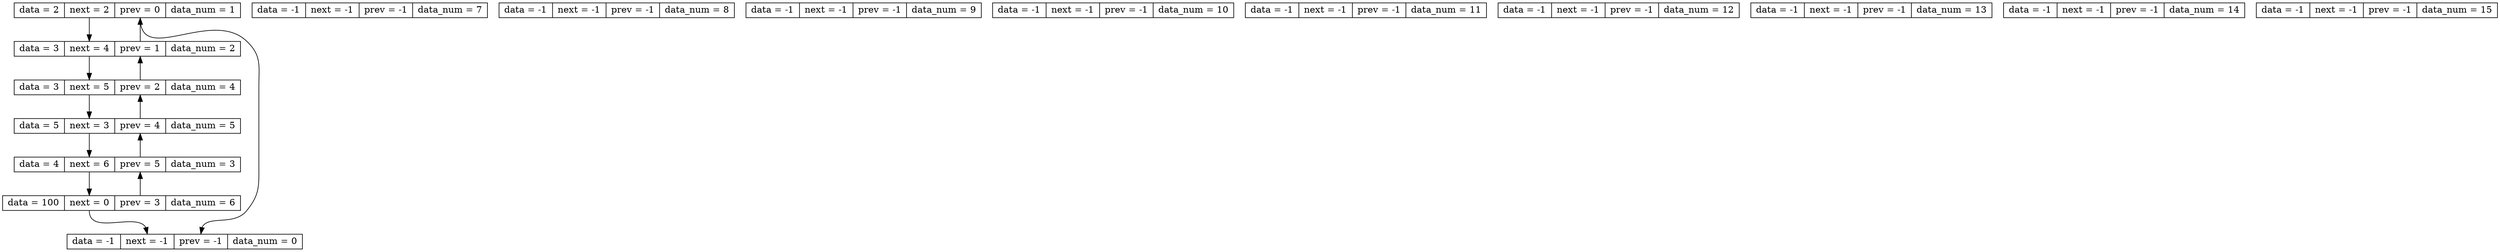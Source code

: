digraph list {
	node [shape = record,height=.1];
	node0[label = "<f0>data = -1 |<f1>next = -1 |<f2>prev = -1|<f3> data_num = 0" ] ;
	node1[label = "<f0>data = 2 |<f1>next = 2 |<f2>prev = 0|<f3> data_num = 1" ] ;
	node2[label = "<f0>data = 3 |<f1>next = 4 |<f2>prev = 1|<f3> data_num = 2" ] ;
	node3[label = "<f0>data = 4 |<f1>next = 6 |<f2>prev = 5|<f3> data_num = 3" ] ;
	node4[label = "<f0>data = 3 |<f1>next = 5 |<f2>prev = 2|<f3> data_num = 4" ] ;
	node5[label = "<f0>data = 5 |<f1>next = 3 |<f2>prev = 4|<f3> data_num = 5" ] ;
	node6[label = "<f0>data = 100 |<f1>next = 0 |<f2>prev = 3|<f3> data_num = 6" ] ;
	node7[label = "<f0>data = -1 |<f1>next = -1 |<f2>prev = -1|<f3> data_num = 7" ] ;
	node8[label = "<f0>data = -1 |<f1>next = -1 |<f2>prev = -1|<f3> data_num = 8" ] ;
	node9[label = "<f0>data = -1 |<f1>next = -1 |<f2>prev = -1|<f3> data_num = 9" ] ;
	node10[label = "<f0>data = -1 |<f1>next = -1 |<f2>prev = -1|<f3> data_num = 10" ] ;
	node11[label = "<f0>data = -1 |<f1>next = -1 |<f2>prev = -1|<f3> data_num = 11" ] ;
	node12[label = "<f0>data = -1 |<f1>next = -1 |<f2>prev = -1|<f3> data_num = 12" ] ;
	node13[label = "<f0>data = -1 |<f1>next = -1 |<f2>prev = -1|<f3> data_num = 13" ] ;
	node14[label = "<f0>data = -1 |<f1>next = -1 |<f2>prev = -1|<f3> data_num = 14" ] ;
	node15[label = "<f0>data = -1 |<f1>next = -1 |<f2>prev = -1|<f3> data_num = 15" ] ;
	"node1":f1 -> "node2":f1;
	"node1":f2 -> "node0":f2;
	"node2":f1 -> "node4":f1;
	"node2":f2 -> "node1":f2;
	"node3":f1 -> "node6":f1;
	"node3":f2 -> "node5":f2;
	"node4":f1 -> "node5":f1;
	"node4":f2 -> "node2":f2;
	"node5":f1 -> "node3":f1;
	"node5":f2 -> "node4":f2;
	"node6":f1 -> "node0":f1;
	"node6":f2 -> "node3":f2;
}